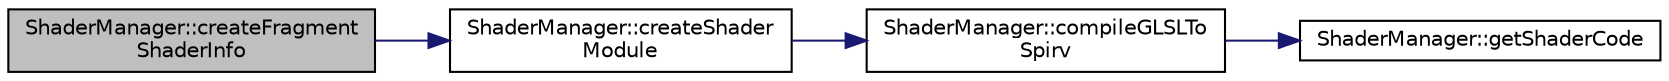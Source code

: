 digraph "ShaderManager::createFragmentShaderInfo"
{
 // LATEX_PDF_SIZE
  edge [fontname="Helvetica",fontsize="10",labelfontname="Helvetica",labelfontsize="10"];
  node [fontname="Helvetica",fontsize="10",shape=record];
  rankdir="LR";
  Node1 [label="ShaderManager::createFragment\lShaderInfo",height=0.2,width=0.4,color="black", fillcolor="grey75", style="filled", fontcolor="black",tooltip="Creates a fragment shader info to be used in pipeline creation."];
  Node1 -> Node2 [color="midnightblue",fontsize="10",style="solid",fontname="Helvetica"];
  Node2 [label="ShaderManager::createShader\lModule",height=0.2,width=0.4,color="black", fillcolor="white", style="filled",URL="$namespaceShaderManager.html#a72cac2147eeeaa5b2d4e8981579e3689",tooltip="Creates a shader module from a file."];
  Node2 -> Node3 [color="midnightblue",fontsize="10",style="solid",fontname="Helvetica"];
  Node3 [label="ShaderManager::compileGLSLTo\lSpirv",height=0.2,width=0.4,color="black", fillcolor="white", style="filled",URL="$namespaceShaderManager.html#a7b7005ce467ff4cb0465418eeae09c55",tooltip="Compiles a given GLSL code to SPIRV."];
  Node3 -> Node4 [color="midnightblue",fontsize="10",style="solid",fontname="Helvetica"];
  Node4 [label="ShaderManager::getShaderCode",height=0.2,width=0.4,color="black", fillcolor="white", style="filled",URL="$namespaceShaderManager.html#a7290d17f0cfbec86001a9299d7dfbfc6",tooltip="Returns the shader code as a string corresponding to the given stage and object type."];
}
